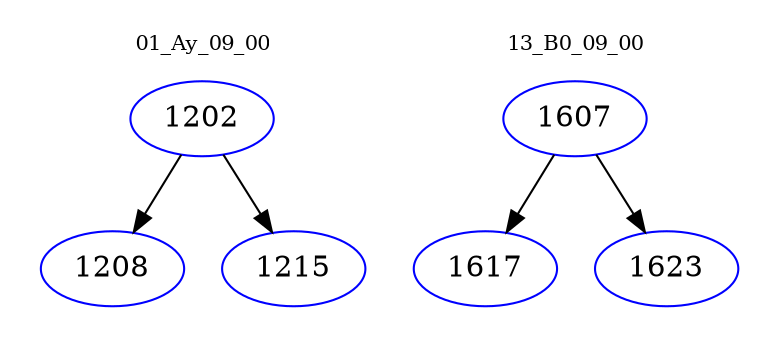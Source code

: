digraph{
subgraph cluster_0 {
color = white
label = "01_Ay_09_00";
fontsize=10;
T0_1202 [label="1202", color="blue"]
T0_1202 -> T0_1208 [color="black"]
T0_1208 [label="1208", color="blue"]
T0_1202 -> T0_1215 [color="black"]
T0_1215 [label="1215", color="blue"]
}
subgraph cluster_1 {
color = white
label = "13_B0_09_00";
fontsize=10;
T1_1607 [label="1607", color="blue"]
T1_1607 -> T1_1617 [color="black"]
T1_1617 [label="1617", color="blue"]
T1_1607 -> T1_1623 [color="black"]
T1_1623 [label="1623", color="blue"]
}
}
